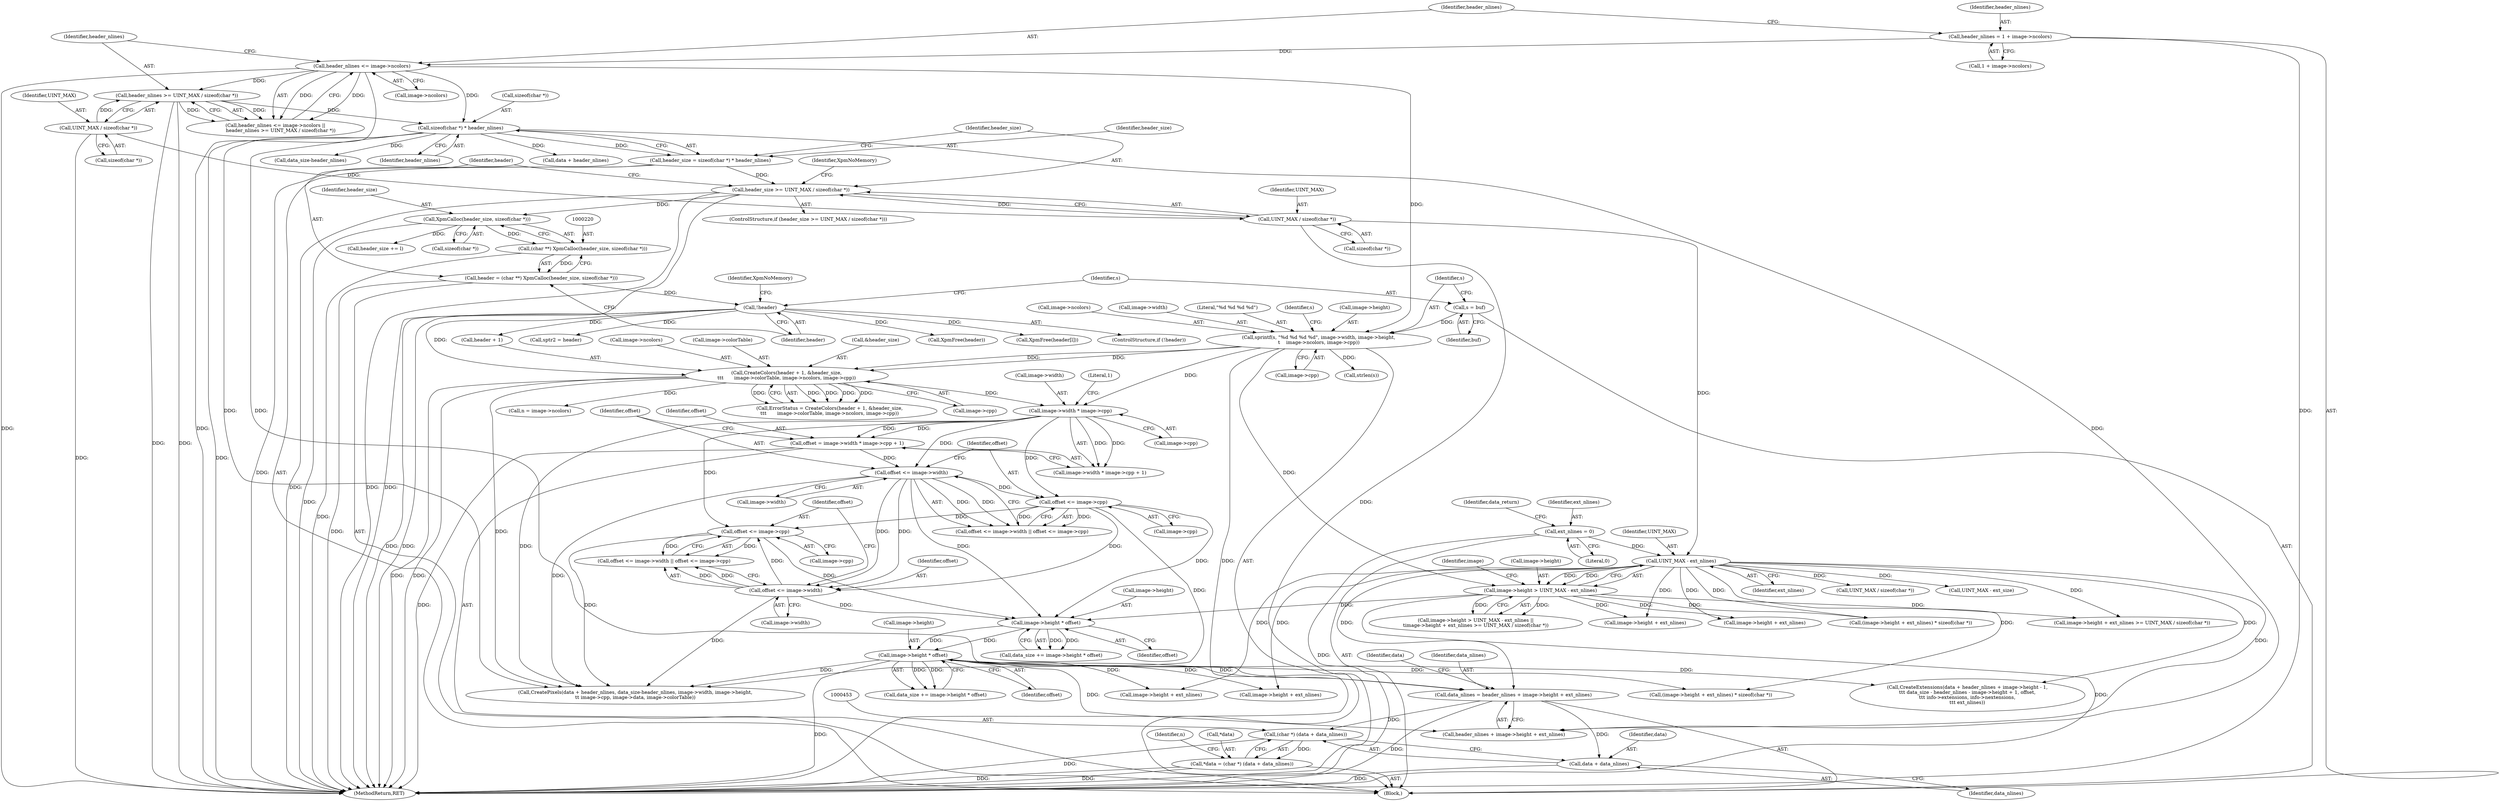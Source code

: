 digraph "0_libXpm_d1167418f0fd02a27f617ec5afd6db053afbe185@integer" {
"1000440" [label="(Call,data_nlines = header_nlines + image->height + ext_nlines)"];
"1000204" [label="(Call,sizeof(char *) * header_nlines)"];
"1000189" [label="(Call,header_nlines <= image->ncolors)"];
"1000180" [label="(Call,header_nlines = 1 + image->ncolors)"];
"1000194" [label="(Call,header_nlines >= UINT_MAX / sizeof(char *))"];
"1000196" [label="(Call,UINT_MAX / sizeof(char *))"];
"1000414" [label="(Call,image->height * offset)"];
"1000405" [label="(Call,image->height * offset)"];
"1000372" [label="(Call,image->height > UINT_MAX - ext_nlines)"];
"1000233" [label="(Call,sprintf(s, \"%d %d %d %d\", image->width, image->height,\n\t    image->ncolors, image->cpp))"];
"1000230" [label="(Call,s = buf)"];
"1000376" [label="(Call,UINT_MAX - ext_nlines)"];
"1000211" [label="(Call,UINT_MAX / sizeof(char *))"];
"1000141" [label="(Call,ext_nlines = 0)"];
"1000363" [label="(Call,offset <= image->cpp)"];
"1000358" [label="(Call,offset <= image->width)"];
"1000346" [label="(Call,offset <= image->width)"];
"1000333" [label="(Call,offset = image->width * image->cpp + 1)"];
"1000336" [label="(Call,image->width * image->cpp)"];
"1000312" [label="(Call,CreateColors(header + 1, &header_size,\n\t\t\t       image->colorTable, image->ncolors, image->cpp))"];
"1000226" [label="(Call,!header)"];
"1000217" [label="(Call,header = (char **) XpmCalloc(header_size, sizeof(char *)))"];
"1000219" [label="(Call,(char **) XpmCalloc(header_size, sizeof(char *)))"];
"1000221" [label="(Call,XpmCalloc(header_size, sizeof(char *)))"];
"1000209" [label="(Call,header_size >= UINT_MAX / sizeof(char *))"];
"1000202" [label="(Call,header_size = sizeof(char *) * header_nlines)"];
"1000351" [label="(Call,offset <= image->cpp)"];
"1000452" [label="(Call,(char *) (data + data_nlines))"];
"1000449" [label="(Call,*data = (char *) (data + data_nlines))"];
"1000454" [label="(Call,data + data_nlines)"];
"1000351" [label="(Call,offset <= image->cpp)"];
"1000227" [label="(Identifier,header)"];
"1000141" [label="(Call,ext_nlines = 0)"];
"1000605" [label="(Call,XpmFree(header))"];
"1000365" [label="(Call,image->cpp)"];
"1000202" [label="(Call,header_size = sizeof(char *) * header_nlines)"];
"1000324" [label="(Call,image->cpp)"];
"1000518" [label="(Call,(image->height + ext_nlines) * sizeof(char *))"];
"1000550" [label="(Call,CreateExtensions(data + header_nlines + image->height - 1,\n\t\t\t data_size - header_nlines - image->height + 1, offset,\n\t\t\t info->extensions, info->nextensions,\n\t\t\t ext_nlines))"];
"1000353" [label="(Call,image->cpp)"];
"1000440" [label="(Call,data_nlines = header_nlines + image->height + ext_nlines)"];
"1000233" [label="(Call,sprintf(s, \"%d %d %d %d\", image->width, image->height,\n\t    image->ncolors, image->cpp))"];
"1000415" [label="(Call,image->height)"];
"1000194" [label="(Call,header_nlines >= UINT_MAX / sizeof(char *))"];
"1000406" [label="(Call,image->height)"];
"1000212" [label="(Identifier,UINT_MAX)"];
"1000218" [label="(Identifier,header)"];
"1000223" [label="(Call,sizeof(char *))"];
"1000210" [label="(Identifier,header_size)"];
"1000242" [label="(Call,image->ncolors)"];
"1000335" [label="(Call,image->width * image->cpp + 1)"];
"1000336" [label="(Call,image->width * image->cpp)"];
"1000377" [label="(Identifier,UINT_MAX)"];
"1000188" [label="(Call,header_nlines <= image->ncolors ||\n       header_nlines >= UINT_MAX / sizeof(char *))"];
"1000454" [label="(Call,data + data_nlines)"];
"1000221" [label="(Call,XpmCalloc(header_size, sizeof(char *)))"];
"1000352" [label="(Identifier,offset)"];
"1000601" [label="(Call,XpmFree(header[l]))"];
"1000405" [label="(Call,image->height * offset)"];
"1000346" [label="(Call,offset <= image->width)"];
"1000225" [label="(ControlStructure,if (!header))"];
"1000527" [label="(Call,data + header_nlines)"];
"1000321" [label="(Call,image->ncolors)"];
"1000471" [label="(Call,sptr2 = header)"];
"1000348" [label="(Call,image->width)"];
"1000382" [label="(Identifier,image)"];
"1000203" [label="(Identifier,header_size)"];
"1000117" [label="(Block,)"];
"1000409" [label="(Identifier,offset)"];
"1000181" [label="(Identifier,header_nlines)"];
"1000217" [label="(Call,header = (char **) XpmCalloc(header_size, sizeof(char *)))"];
"1000204" [label="(Call,sizeof(char *) * header_nlines)"];
"1000234" [label="(Identifier,s)"];
"1000372" [label="(Call,image->height > UINT_MAX - ext_nlines)"];
"1000318" [label="(Call,image->colorTable)"];
"1000452" [label="(Call,(char *) (data + data_nlines))"];
"1000450" [label="(Call,*data)"];
"1000198" [label="(Call,sizeof(char *))"];
"1000213" [label="(Call,sizeof(char *))"];
"1000449" [label="(Call,*data = (char *) (data + data_nlines))"];
"1000414" [label="(Call,image->height * offset)"];
"1000609" [label="(MethodReturn,RET)"];
"1000380" [label="(Call,image->height + ext_nlines)"];
"1000371" [label="(Call,image->height > UINT_MAX - ext_nlines ||\n\timage->height + ext_nlines >= UINT_MAX / sizeof(char *))"];
"1000143" [label="(Literal,0)"];
"1000360" [label="(Call,image->width)"];
"1000526" [label="(Call,CreatePixels(data + header_nlines, data_size-header_nlines, image->width, image->height,\n\t\t image->cpp, image->data, image->colorTable))"];
"1000337" [label="(Call,image->width)"];
"1000359" [label="(Identifier,offset)"];
"1000222" [label="(Identifier,header_size)"];
"1000376" [label="(Call,UINT_MAX - ext_nlines)"];
"1000357" [label="(Call,offset <= image->width || offset <= image->cpp)"];
"1000385" [label="(Call,UINT_MAX / sizeof(char *))"];
"1000236" [label="(Call,image->width)"];
"1000235" [label="(Literal,\"%d %d %d %d\")"];
"1000196" [label="(Call,UINT_MAX / sizeof(char *))"];
"1000423" [label="(Call,UINT_MAX - ext_size)"];
"1000334" [label="(Identifier,offset)"];
"1000347" [label="(Identifier,offset)"];
"1000316" [label="(Call,&header_size)"];
"1000458" [label="(Identifier,n)"];
"1000394" [label="(Call,image->height + ext_nlines)"];
"1000303" [label="(Call,header_size += l)"];
"1000219" [label="(Call,(char **) XpmCalloc(header_size, sizeof(char *)))"];
"1000451" [label="(Identifier,data)"];
"1000364" [label="(Identifier,offset)"];
"1000373" [label="(Call,image->height)"];
"1000412" [label="(Call,data_size += image->height * offset)"];
"1000340" [label="(Call,image->cpp)"];
"1000229" [label="(Identifier,XpmNoMemory)"];
"1000195" [label="(Identifier,header_nlines)"];
"1000231" [label="(Identifier,s)"];
"1000182" [label="(Call,1 + image->ncolors)"];
"1000343" [label="(Literal,1)"];
"1000245" [label="(Call,image->cpp)"];
"1000249" [label="(Identifier,s)"];
"1000444" [label="(Call,image->height + ext_nlines)"];
"1000363" [label="(Call,offset <= image->cpp)"];
"1000457" [label="(Call,n = image->ncolors)"];
"1000226" [label="(Call,!header)"];
"1000209" [label="(Call,header_size >= UINT_MAX / sizeof(char *))"];
"1000455" [label="(Identifier,data)"];
"1000530" [label="(Call,data_size-header_nlines)"];
"1000142" [label="(Identifier,ext_nlines)"];
"1000205" [label="(Call,sizeof(char *))"];
"1000207" [label="(Identifier,header_nlines)"];
"1000456" [label="(Identifier,data_nlines)"];
"1000312" [label="(Call,CreateColors(header + 1, &header_size,\n\t\t\t       image->colorTable, image->ncolors, image->cpp))"];
"1000403" [label="(Call,data_size += image->height * offset)"];
"1000250" [label="(Call,strlen(s))"];
"1000149" [label="(Identifier,data_return)"];
"1000211" [label="(Call,UINT_MAX / sizeof(char *))"];
"1000519" [label="(Call,image->height + ext_nlines)"];
"1000208" [label="(ControlStructure,if (header_size >= UINT_MAX / sizeof(char *)))"];
"1000197" [label="(Identifier,UINT_MAX)"];
"1000180" [label="(Call,header_nlines = 1 + image->ncolors)"];
"1000442" [label="(Call,header_nlines + image->height + ext_nlines)"];
"1000189" [label="(Call,header_nlines <= image->ncolors)"];
"1000232" [label="(Identifier,buf)"];
"1000393" [label="(Call,(image->height + ext_nlines) * sizeof(char *))"];
"1000216" [label="(Identifier,XpmNoMemory)"];
"1000441" [label="(Identifier,data_nlines)"];
"1000358" [label="(Call,offset <= image->width)"];
"1000190" [label="(Identifier,header_nlines)"];
"1000313" [label="(Call,header + 1)"];
"1000418" [label="(Identifier,offset)"];
"1000310" [label="(Call,ErrorStatus = CreateColors(header + 1, &header_size,\n\t\t\t       image->colorTable, image->ncolors, image->cpp))"];
"1000191" [label="(Call,image->ncolors)"];
"1000379" [label="(Call,image->height + ext_nlines >= UINT_MAX / sizeof(char *))"];
"1000378" [label="(Identifier,ext_nlines)"];
"1000345" [label="(Call,offset <= image->width || offset <= image->cpp)"];
"1000333" [label="(Call,offset = image->width * image->cpp + 1)"];
"1000230" [label="(Call,s = buf)"];
"1000239" [label="(Call,image->height)"];
"1000440" -> "1000117"  [label="AST: "];
"1000440" -> "1000442"  [label="CFG: "];
"1000441" -> "1000440"  [label="AST: "];
"1000442" -> "1000440"  [label="AST: "];
"1000451" -> "1000440"  [label="CFG: "];
"1000440" -> "1000609"  [label="DDG: "];
"1000204" -> "1000440"  [label="DDG: "];
"1000414" -> "1000440"  [label="DDG: "];
"1000376" -> "1000440"  [label="DDG: "];
"1000440" -> "1000452"  [label="DDG: "];
"1000440" -> "1000454"  [label="DDG: "];
"1000204" -> "1000202"  [label="AST: "];
"1000204" -> "1000207"  [label="CFG: "];
"1000205" -> "1000204"  [label="AST: "];
"1000207" -> "1000204"  [label="AST: "];
"1000202" -> "1000204"  [label="CFG: "];
"1000204" -> "1000609"  [label="DDG: "];
"1000204" -> "1000202"  [label="DDG: "];
"1000189" -> "1000204"  [label="DDG: "];
"1000194" -> "1000204"  [label="DDG: "];
"1000204" -> "1000442"  [label="DDG: "];
"1000204" -> "1000526"  [label="DDG: "];
"1000204" -> "1000527"  [label="DDG: "];
"1000204" -> "1000530"  [label="DDG: "];
"1000189" -> "1000188"  [label="AST: "];
"1000189" -> "1000191"  [label="CFG: "];
"1000190" -> "1000189"  [label="AST: "];
"1000191" -> "1000189"  [label="AST: "];
"1000195" -> "1000189"  [label="CFG: "];
"1000188" -> "1000189"  [label="CFG: "];
"1000189" -> "1000609"  [label="DDG: "];
"1000189" -> "1000609"  [label="DDG: "];
"1000189" -> "1000188"  [label="DDG: "];
"1000189" -> "1000188"  [label="DDG: "];
"1000180" -> "1000189"  [label="DDG: "];
"1000189" -> "1000194"  [label="DDG: "];
"1000189" -> "1000233"  [label="DDG: "];
"1000180" -> "1000117"  [label="AST: "];
"1000180" -> "1000182"  [label="CFG: "];
"1000181" -> "1000180"  [label="AST: "];
"1000182" -> "1000180"  [label="AST: "];
"1000190" -> "1000180"  [label="CFG: "];
"1000180" -> "1000609"  [label="DDG: "];
"1000194" -> "1000188"  [label="AST: "];
"1000194" -> "1000196"  [label="CFG: "];
"1000195" -> "1000194"  [label="AST: "];
"1000196" -> "1000194"  [label="AST: "];
"1000188" -> "1000194"  [label="CFG: "];
"1000194" -> "1000609"  [label="DDG: "];
"1000194" -> "1000609"  [label="DDG: "];
"1000194" -> "1000188"  [label="DDG: "];
"1000194" -> "1000188"  [label="DDG: "];
"1000196" -> "1000194"  [label="DDG: "];
"1000196" -> "1000198"  [label="CFG: "];
"1000197" -> "1000196"  [label="AST: "];
"1000198" -> "1000196"  [label="AST: "];
"1000196" -> "1000609"  [label="DDG: "];
"1000196" -> "1000211"  [label="DDG: "];
"1000414" -> "1000412"  [label="AST: "];
"1000414" -> "1000418"  [label="CFG: "];
"1000415" -> "1000414"  [label="AST: "];
"1000418" -> "1000414"  [label="AST: "];
"1000412" -> "1000414"  [label="CFG: "];
"1000414" -> "1000609"  [label="DDG: "];
"1000414" -> "1000412"  [label="DDG: "];
"1000414" -> "1000412"  [label="DDG: "];
"1000405" -> "1000414"  [label="DDG: "];
"1000405" -> "1000414"  [label="DDG: "];
"1000414" -> "1000442"  [label="DDG: "];
"1000414" -> "1000444"  [label="DDG: "];
"1000414" -> "1000518"  [label="DDG: "];
"1000414" -> "1000519"  [label="DDG: "];
"1000414" -> "1000526"  [label="DDG: "];
"1000414" -> "1000550"  [label="DDG: "];
"1000405" -> "1000403"  [label="AST: "];
"1000405" -> "1000409"  [label="CFG: "];
"1000406" -> "1000405"  [label="AST: "];
"1000409" -> "1000405"  [label="AST: "];
"1000403" -> "1000405"  [label="CFG: "];
"1000405" -> "1000403"  [label="DDG: "];
"1000405" -> "1000403"  [label="DDG: "];
"1000372" -> "1000405"  [label="DDG: "];
"1000363" -> "1000405"  [label="DDG: "];
"1000346" -> "1000405"  [label="DDG: "];
"1000351" -> "1000405"  [label="DDG: "];
"1000358" -> "1000405"  [label="DDG: "];
"1000372" -> "1000371"  [label="AST: "];
"1000372" -> "1000376"  [label="CFG: "];
"1000373" -> "1000372"  [label="AST: "];
"1000376" -> "1000372"  [label="AST: "];
"1000382" -> "1000372"  [label="CFG: "];
"1000371" -> "1000372"  [label="CFG: "];
"1000372" -> "1000609"  [label="DDG: "];
"1000372" -> "1000371"  [label="DDG: "];
"1000372" -> "1000371"  [label="DDG: "];
"1000233" -> "1000372"  [label="DDG: "];
"1000376" -> "1000372"  [label="DDG: "];
"1000376" -> "1000372"  [label="DDG: "];
"1000372" -> "1000379"  [label="DDG: "];
"1000372" -> "1000380"  [label="DDG: "];
"1000372" -> "1000393"  [label="DDG: "];
"1000372" -> "1000394"  [label="DDG: "];
"1000233" -> "1000117"  [label="AST: "];
"1000233" -> "1000245"  [label="CFG: "];
"1000234" -> "1000233"  [label="AST: "];
"1000235" -> "1000233"  [label="AST: "];
"1000236" -> "1000233"  [label="AST: "];
"1000239" -> "1000233"  [label="AST: "];
"1000242" -> "1000233"  [label="AST: "];
"1000245" -> "1000233"  [label="AST: "];
"1000249" -> "1000233"  [label="CFG: "];
"1000233" -> "1000609"  [label="DDG: "];
"1000230" -> "1000233"  [label="DDG: "];
"1000233" -> "1000250"  [label="DDG: "];
"1000233" -> "1000312"  [label="DDG: "];
"1000233" -> "1000312"  [label="DDG: "];
"1000233" -> "1000336"  [label="DDG: "];
"1000230" -> "1000117"  [label="AST: "];
"1000230" -> "1000232"  [label="CFG: "];
"1000231" -> "1000230"  [label="AST: "];
"1000232" -> "1000230"  [label="AST: "];
"1000234" -> "1000230"  [label="CFG: "];
"1000376" -> "1000378"  [label="CFG: "];
"1000377" -> "1000376"  [label="AST: "];
"1000378" -> "1000376"  [label="AST: "];
"1000211" -> "1000376"  [label="DDG: "];
"1000141" -> "1000376"  [label="DDG: "];
"1000376" -> "1000379"  [label="DDG: "];
"1000376" -> "1000380"  [label="DDG: "];
"1000376" -> "1000385"  [label="DDG: "];
"1000376" -> "1000393"  [label="DDG: "];
"1000376" -> "1000394"  [label="DDG: "];
"1000376" -> "1000423"  [label="DDG: "];
"1000376" -> "1000442"  [label="DDG: "];
"1000376" -> "1000444"  [label="DDG: "];
"1000376" -> "1000518"  [label="DDG: "];
"1000376" -> "1000519"  [label="DDG: "];
"1000376" -> "1000550"  [label="DDG: "];
"1000211" -> "1000209"  [label="AST: "];
"1000211" -> "1000213"  [label="CFG: "];
"1000212" -> "1000211"  [label="AST: "];
"1000213" -> "1000211"  [label="AST: "];
"1000209" -> "1000211"  [label="CFG: "];
"1000211" -> "1000609"  [label="DDG: "];
"1000211" -> "1000209"  [label="DDG: "];
"1000141" -> "1000117"  [label="AST: "];
"1000141" -> "1000143"  [label="CFG: "];
"1000142" -> "1000141"  [label="AST: "];
"1000143" -> "1000141"  [label="AST: "];
"1000149" -> "1000141"  [label="CFG: "];
"1000141" -> "1000609"  [label="DDG: "];
"1000363" -> "1000357"  [label="AST: "];
"1000363" -> "1000365"  [label="CFG: "];
"1000364" -> "1000363"  [label="AST: "];
"1000365" -> "1000363"  [label="AST: "];
"1000357" -> "1000363"  [label="CFG: "];
"1000363" -> "1000357"  [label="DDG: "];
"1000363" -> "1000357"  [label="DDG: "];
"1000358" -> "1000363"  [label="DDG: "];
"1000351" -> "1000363"  [label="DDG: "];
"1000336" -> "1000363"  [label="DDG: "];
"1000363" -> "1000526"  [label="DDG: "];
"1000358" -> "1000357"  [label="AST: "];
"1000358" -> "1000360"  [label="CFG: "];
"1000359" -> "1000358"  [label="AST: "];
"1000360" -> "1000358"  [label="AST: "];
"1000364" -> "1000358"  [label="CFG: "];
"1000357" -> "1000358"  [label="CFG: "];
"1000358" -> "1000357"  [label="DDG: "];
"1000358" -> "1000357"  [label="DDG: "];
"1000346" -> "1000358"  [label="DDG: "];
"1000346" -> "1000358"  [label="DDG: "];
"1000351" -> "1000358"  [label="DDG: "];
"1000358" -> "1000526"  [label="DDG: "];
"1000346" -> "1000345"  [label="AST: "];
"1000346" -> "1000348"  [label="CFG: "];
"1000347" -> "1000346"  [label="AST: "];
"1000348" -> "1000346"  [label="AST: "];
"1000352" -> "1000346"  [label="CFG: "];
"1000345" -> "1000346"  [label="CFG: "];
"1000346" -> "1000345"  [label="DDG: "];
"1000346" -> "1000345"  [label="DDG: "];
"1000333" -> "1000346"  [label="DDG: "];
"1000336" -> "1000346"  [label="DDG: "];
"1000346" -> "1000351"  [label="DDG: "];
"1000346" -> "1000526"  [label="DDG: "];
"1000333" -> "1000117"  [label="AST: "];
"1000333" -> "1000335"  [label="CFG: "];
"1000334" -> "1000333"  [label="AST: "];
"1000335" -> "1000333"  [label="AST: "];
"1000347" -> "1000333"  [label="CFG: "];
"1000333" -> "1000609"  [label="DDG: "];
"1000336" -> "1000333"  [label="DDG: "];
"1000336" -> "1000333"  [label="DDG: "];
"1000336" -> "1000335"  [label="AST: "];
"1000336" -> "1000340"  [label="CFG: "];
"1000337" -> "1000336"  [label="AST: "];
"1000340" -> "1000336"  [label="AST: "];
"1000343" -> "1000336"  [label="CFG: "];
"1000336" -> "1000335"  [label="DDG: "];
"1000336" -> "1000335"  [label="DDG: "];
"1000312" -> "1000336"  [label="DDG: "];
"1000336" -> "1000351"  [label="DDG: "];
"1000336" -> "1000526"  [label="DDG: "];
"1000312" -> "1000310"  [label="AST: "];
"1000312" -> "1000324"  [label="CFG: "];
"1000313" -> "1000312"  [label="AST: "];
"1000316" -> "1000312"  [label="AST: "];
"1000318" -> "1000312"  [label="AST: "];
"1000321" -> "1000312"  [label="AST: "];
"1000324" -> "1000312"  [label="AST: "];
"1000310" -> "1000312"  [label="CFG: "];
"1000312" -> "1000609"  [label="DDG: "];
"1000312" -> "1000609"  [label="DDG: "];
"1000312" -> "1000310"  [label="DDG: "];
"1000312" -> "1000310"  [label="DDG: "];
"1000312" -> "1000310"  [label="DDG: "];
"1000312" -> "1000310"  [label="DDG: "];
"1000312" -> "1000310"  [label="DDG: "];
"1000226" -> "1000312"  [label="DDG: "];
"1000312" -> "1000457"  [label="DDG: "];
"1000312" -> "1000526"  [label="DDG: "];
"1000226" -> "1000225"  [label="AST: "];
"1000226" -> "1000227"  [label="CFG: "];
"1000227" -> "1000226"  [label="AST: "];
"1000229" -> "1000226"  [label="CFG: "];
"1000231" -> "1000226"  [label="CFG: "];
"1000226" -> "1000609"  [label="DDG: "];
"1000226" -> "1000609"  [label="DDG: "];
"1000217" -> "1000226"  [label="DDG: "];
"1000226" -> "1000313"  [label="DDG: "];
"1000226" -> "1000471"  [label="DDG: "];
"1000226" -> "1000601"  [label="DDG: "];
"1000226" -> "1000605"  [label="DDG: "];
"1000217" -> "1000117"  [label="AST: "];
"1000217" -> "1000219"  [label="CFG: "];
"1000218" -> "1000217"  [label="AST: "];
"1000219" -> "1000217"  [label="AST: "];
"1000227" -> "1000217"  [label="CFG: "];
"1000217" -> "1000609"  [label="DDG: "];
"1000219" -> "1000217"  [label="DDG: "];
"1000219" -> "1000221"  [label="CFG: "];
"1000220" -> "1000219"  [label="AST: "];
"1000221" -> "1000219"  [label="AST: "];
"1000219" -> "1000609"  [label="DDG: "];
"1000221" -> "1000219"  [label="DDG: "];
"1000221" -> "1000223"  [label="CFG: "];
"1000222" -> "1000221"  [label="AST: "];
"1000223" -> "1000221"  [label="AST: "];
"1000221" -> "1000609"  [label="DDG: "];
"1000209" -> "1000221"  [label="DDG: "];
"1000221" -> "1000303"  [label="DDG: "];
"1000209" -> "1000208"  [label="AST: "];
"1000210" -> "1000209"  [label="AST: "];
"1000216" -> "1000209"  [label="CFG: "];
"1000218" -> "1000209"  [label="CFG: "];
"1000209" -> "1000609"  [label="DDG: "];
"1000209" -> "1000609"  [label="DDG: "];
"1000209" -> "1000609"  [label="DDG: "];
"1000202" -> "1000209"  [label="DDG: "];
"1000202" -> "1000117"  [label="AST: "];
"1000203" -> "1000202"  [label="AST: "];
"1000210" -> "1000202"  [label="CFG: "];
"1000202" -> "1000609"  [label="DDG: "];
"1000351" -> "1000345"  [label="AST: "];
"1000351" -> "1000353"  [label="CFG: "];
"1000352" -> "1000351"  [label="AST: "];
"1000353" -> "1000351"  [label="AST: "];
"1000345" -> "1000351"  [label="CFG: "];
"1000351" -> "1000345"  [label="DDG: "];
"1000351" -> "1000345"  [label="DDG: "];
"1000351" -> "1000526"  [label="DDG: "];
"1000452" -> "1000449"  [label="AST: "];
"1000452" -> "1000454"  [label="CFG: "];
"1000453" -> "1000452"  [label="AST: "];
"1000454" -> "1000452"  [label="AST: "];
"1000449" -> "1000452"  [label="CFG: "];
"1000452" -> "1000609"  [label="DDG: "];
"1000452" -> "1000449"  [label="DDG: "];
"1000449" -> "1000117"  [label="AST: "];
"1000450" -> "1000449"  [label="AST: "];
"1000458" -> "1000449"  [label="CFG: "];
"1000449" -> "1000609"  [label="DDG: "];
"1000449" -> "1000609"  [label="DDG: "];
"1000454" -> "1000456"  [label="CFG: "];
"1000455" -> "1000454"  [label="AST: "];
"1000456" -> "1000454"  [label="AST: "];
"1000454" -> "1000609"  [label="DDG: "];
}
